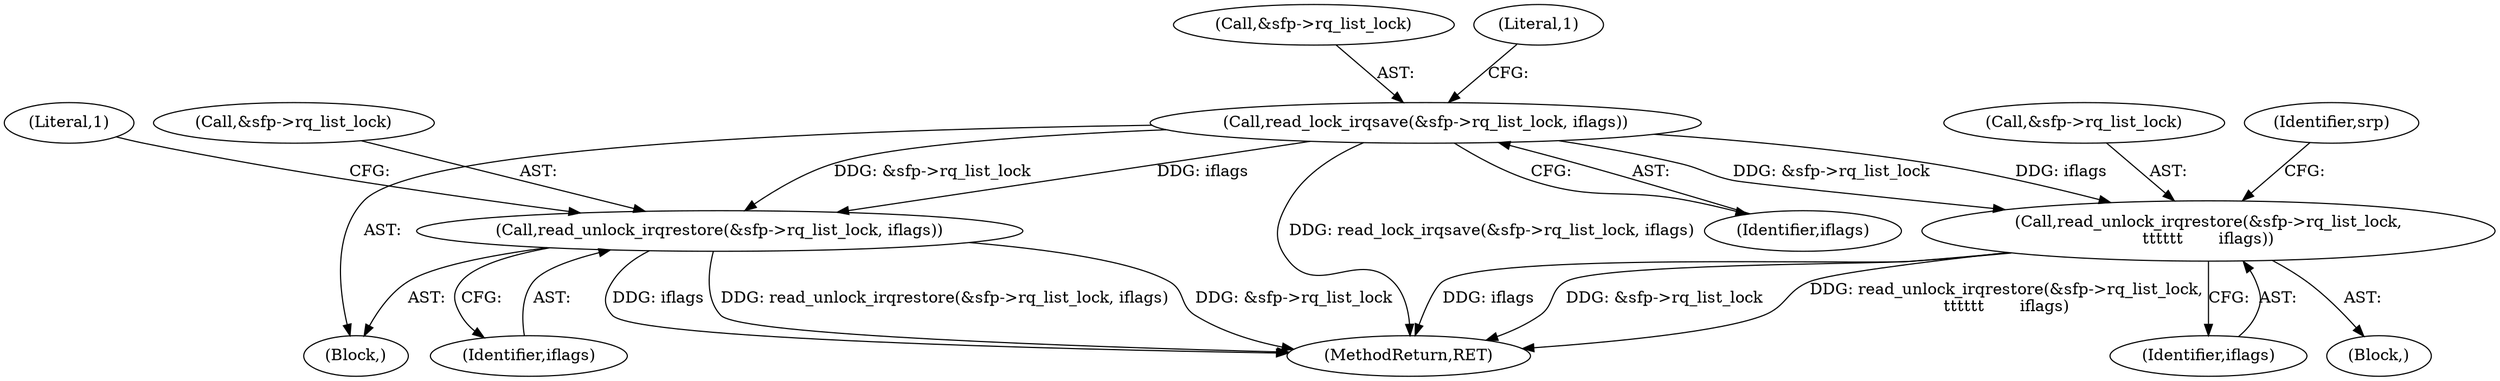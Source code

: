 digraph "0_linux_3e0097499839e0fe3af380410eababe5a47c4cf9_0@API" {
"1000520" [label="(Call,read_lock_irqsave(&sfp->rq_list_lock, iflags))"];
"1000539" [label="(Call,read_unlock_irqrestore(&sfp->rq_list_lock,\n\t\t\t\t\t\t       iflags))"];
"1000554" [label="(Call,read_unlock_irqrestore(&sfp->rq_list_lock, iflags))"];
"1000520" [label="(Call,read_lock_irqsave(&sfp->rq_list_lock, iflags))"];
"1000538" [label="(Block,)"];
"1000521" [label="(Call,&sfp->rq_list_lock)"];
"1000544" [label="(Identifier,iflags)"];
"1000559" [label="(Identifier,iflags)"];
"1000530" [label="(Literal,1)"];
"1000562" [label="(Literal,1)"];
"1000167" [label="(Block,)"];
"1000554" [label="(Call,read_unlock_irqrestore(&sfp->rq_list_lock, iflags))"];
"1000555" [label="(Call,&sfp->rq_list_lock)"];
"1000540" [label="(Call,&sfp->rq_list_lock)"];
"1001060" [label="(MethodReturn,RET)"];
"1000548" [label="(Identifier,srp)"];
"1000539" [label="(Call,read_unlock_irqrestore(&sfp->rq_list_lock,\n\t\t\t\t\t\t       iflags))"];
"1000525" [label="(Identifier,iflags)"];
"1000520" -> "1000167"  [label="AST: "];
"1000520" -> "1000525"  [label="CFG: "];
"1000521" -> "1000520"  [label="AST: "];
"1000525" -> "1000520"  [label="AST: "];
"1000530" -> "1000520"  [label="CFG: "];
"1000520" -> "1001060"  [label="DDG: read_lock_irqsave(&sfp->rq_list_lock, iflags)"];
"1000520" -> "1000539"  [label="DDG: &sfp->rq_list_lock"];
"1000520" -> "1000539"  [label="DDG: iflags"];
"1000520" -> "1000554"  [label="DDG: &sfp->rq_list_lock"];
"1000520" -> "1000554"  [label="DDG: iflags"];
"1000539" -> "1000538"  [label="AST: "];
"1000539" -> "1000544"  [label="CFG: "];
"1000540" -> "1000539"  [label="AST: "];
"1000544" -> "1000539"  [label="AST: "];
"1000548" -> "1000539"  [label="CFG: "];
"1000539" -> "1001060"  [label="DDG: &sfp->rq_list_lock"];
"1000539" -> "1001060"  [label="DDG: read_unlock_irqrestore(&sfp->rq_list_lock,\n\t\t\t\t\t\t       iflags)"];
"1000539" -> "1001060"  [label="DDG: iflags"];
"1000554" -> "1000167"  [label="AST: "];
"1000554" -> "1000559"  [label="CFG: "];
"1000555" -> "1000554"  [label="AST: "];
"1000559" -> "1000554"  [label="AST: "];
"1000562" -> "1000554"  [label="CFG: "];
"1000554" -> "1001060"  [label="DDG: read_unlock_irqrestore(&sfp->rq_list_lock, iflags)"];
"1000554" -> "1001060"  [label="DDG: &sfp->rq_list_lock"];
"1000554" -> "1001060"  [label="DDG: iflags"];
}

